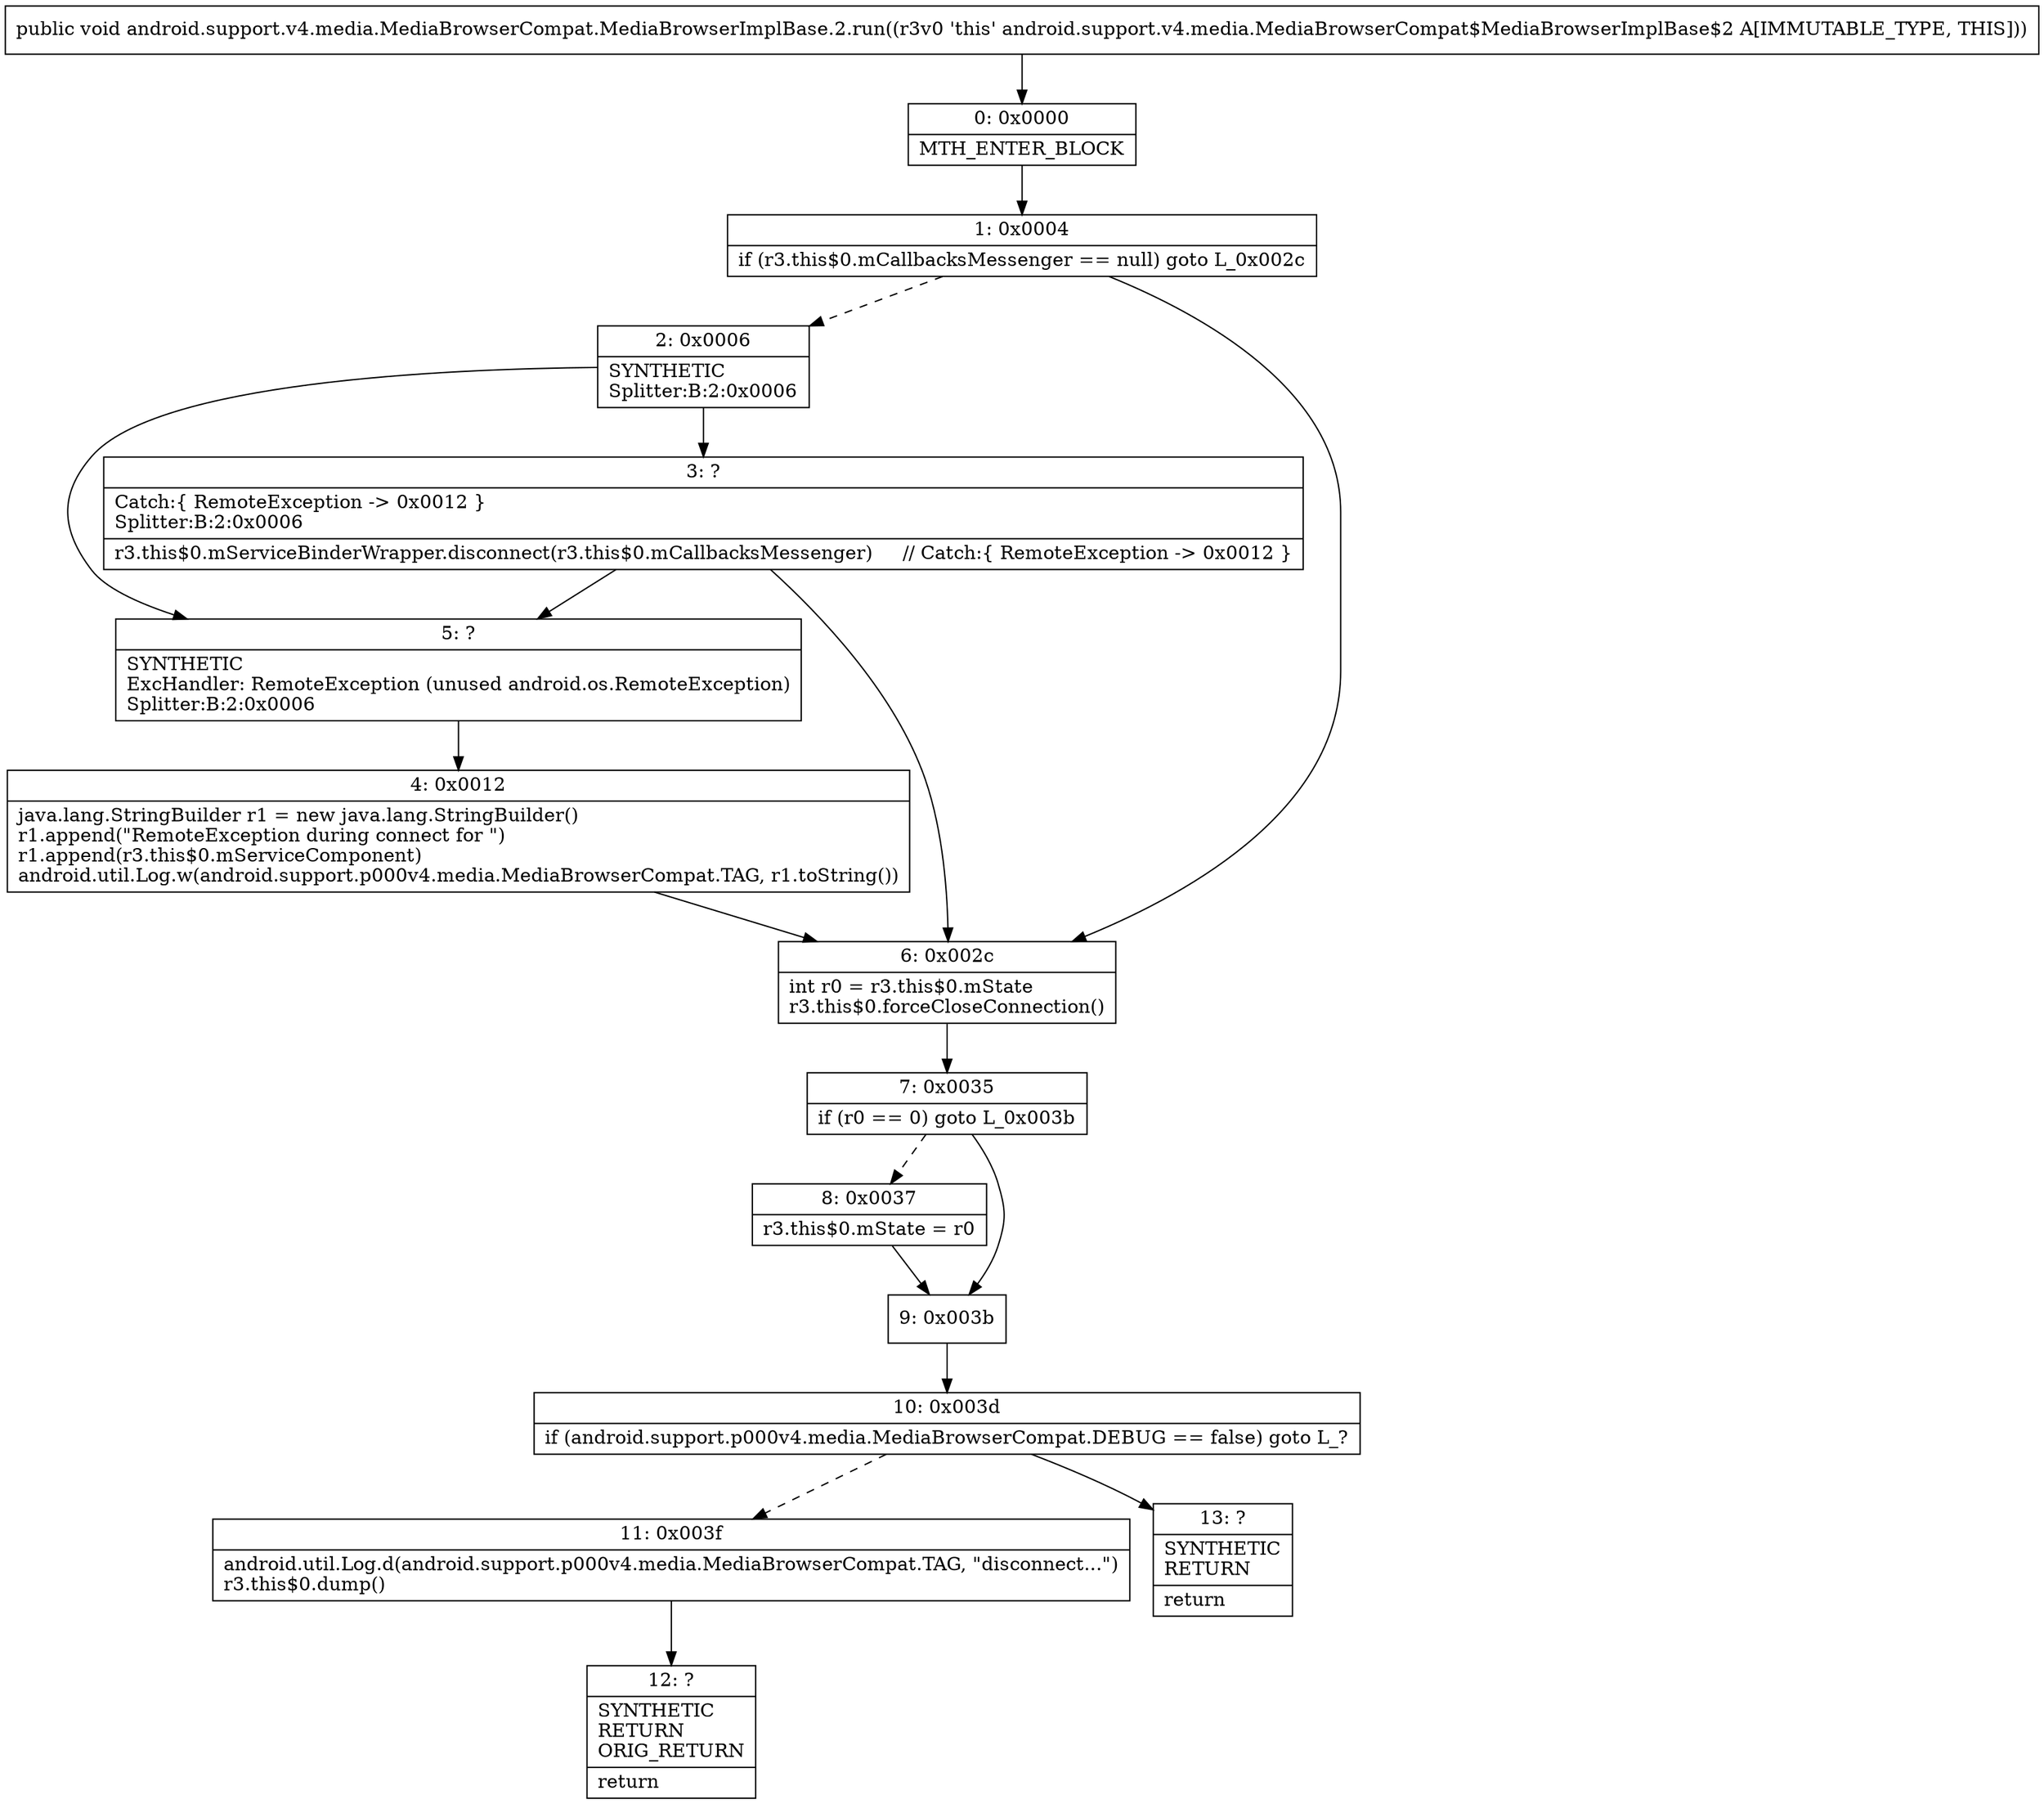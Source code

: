 digraph "CFG forandroid.support.v4.media.MediaBrowserCompat.MediaBrowserImplBase.2.run()V" {
Node_0 [shape=record,label="{0\:\ 0x0000|MTH_ENTER_BLOCK\l}"];
Node_1 [shape=record,label="{1\:\ 0x0004|if (r3.this$0.mCallbacksMessenger == null) goto L_0x002c\l}"];
Node_2 [shape=record,label="{2\:\ 0x0006|SYNTHETIC\lSplitter:B:2:0x0006\l}"];
Node_3 [shape=record,label="{3\:\ ?|Catch:\{ RemoteException \-\> 0x0012 \}\lSplitter:B:2:0x0006\l|r3.this$0.mServiceBinderWrapper.disconnect(r3.this$0.mCallbacksMessenger)     \/\/ Catch:\{ RemoteException \-\> 0x0012 \}\l}"];
Node_4 [shape=record,label="{4\:\ 0x0012|java.lang.StringBuilder r1 = new java.lang.StringBuilder()\lr1.append(\"RemoteException during connect for \")\lr1.append(r3.this$0.mServiceComponent)\landroid.util.Log.w(android.support.p000v4.media.MediaBrowserCompat.TAG, r1.toString())\l}"];
Node_5 [shape=record,label="{5\:\ ?|SYNTHETIC\lExcHandler: RemoteException (unused android.os.RemoteException)\lSplitter:B:2:0x0006\l}"];
Node_6 [shape=record,label="{6\:\ 0x002c|int r0 = r3.this$0.mState\lr3.this$0.forceCloseConnection()\l}"];
Node_7 [shape=record,label="{7\:\ 0x0035|if (r0 == 0) goto L_0x003b\l}"];
Node_8 [shape=record,label="{8\:\ 0x0037|r3.this$0.mState = r0\l}"];
Node_9 [shape=record,label="{9\:\ 0x003b}"];
Node_10 [shape=record,label="{10\:\ 0x003d|if (android.support.p000v4.media.MediaBrowserCompat.DEBUG == false) goto L_?\l}"];
Node_11 [shape=record,label="{11\:\ 0x003f|android.util.Log.d(android.support.p000v4.media.MediaBrowserCompat.TAG, \"disconnect...\")\lr3.this$0.dump()\l}"];
Node_12 [shape=record,label="{12\:\ ?|SYNTHETIC\lRETURN\lORIG_RETURN\l|return\l}"];
Node_13 [shape=record,label="{13\:\ ?|SYNTHETIC\lRETURN\l|return\l}"];
MethodNode[shape=record,label="{public void android.support.v4.media.MediaBrowserCompat.MediaBrowserImplBase.2.run((r3v0 'this' android.support.v4.media.MediaBrowserCompat$MediaBrowserImplBase$2 A[IMMUTABLE_TYPE, THIS])) }"];
MethodNode -> Node_0;
Node_0 -> Node_1;
Node_1 -> Node_2[style=dashed];
Node_1 -> Node_6;
Node_2 -> Node_3;
Node_2 -> Node_5;
Node_3 -> Node_5;
Node_3 -> Node_6;
Node_4 -> Node_6;
Node_5 -> Node_4;
Node_6 -> Node_7;
Node_7 -> Node_8[style=dashed];
Node_7 -> Node_9;
Node_8 -> Node_9;
Node_9 -> Node_10;
Node_10 -> Node_11[style=dashed];
Node_10 -> Node_13;
Node_11 -> Node_12;
}

